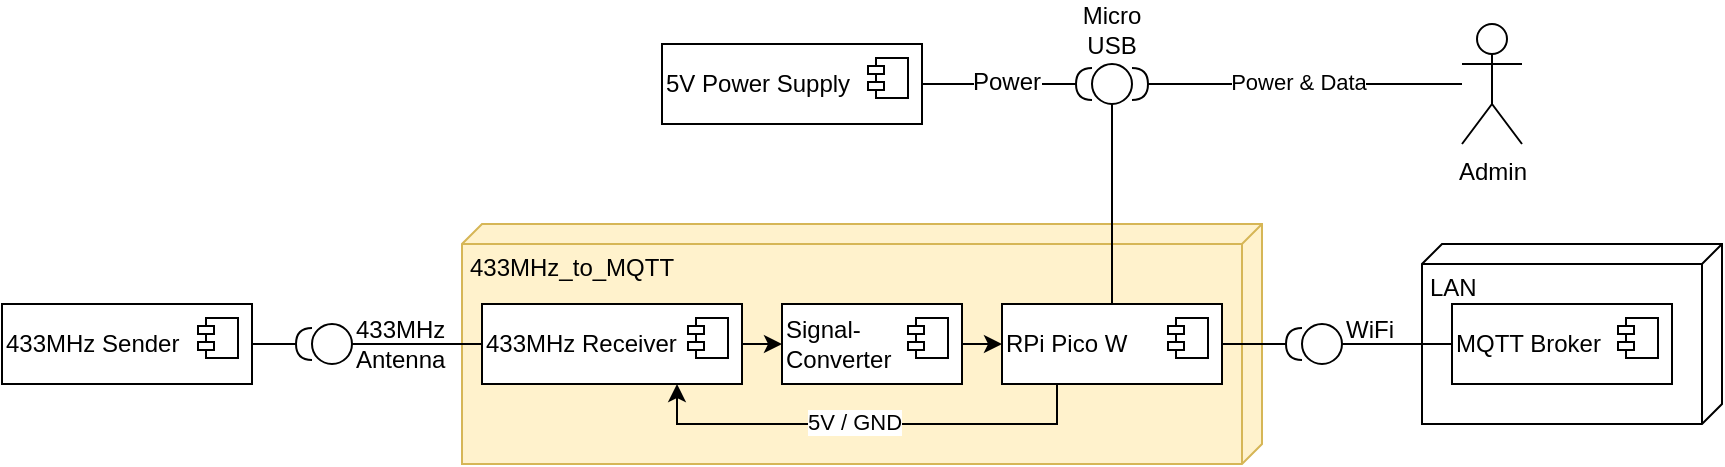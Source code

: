 <mxfile version="24.2.5" type="device">
  <diagram name="Page-1" id="5f0bae14-7c28-e335-631c-24af17079c00">
    <mxGraphModel dx="1114" dy="600" grid="1" gridSize="10" guides="1" tooltips="1" connect="1" arrows="1" fold="1" page="1" pageScale="1" pageWidth="1169" pageHeight="827" background="none" math="0" shadow="0">
      <root>
        <mxCell id="0" />
        <mxCell id="1" parent="0" />
        <mxCell id="39150e848f15840c-2" value="433MHz_to_MQTT" style="verticalAlign=top;align=left;spacingTop=8;spacingLeft=2;spacingRight=12;shape=cube;size=10;direction=south;fontStyle=0;html=1;rounded=0;shadow=0;comic=0;labelBackgroundColor=none;strokeWidth=1;fontFamily=Helvetica;fontSize=12;fillColor=#fff2cc;strokeColor=#d6b656;" parent="1" vertex="1">
          <mxGeometry x="450" y="220" width="400" height="120" as="geometry" />
        </mxCell>
        <mxCell id="39150e848f15840c-3" value="LAN" style="verticalAlign=top;align=left;spacingTop=8;spacingLeft=2;spacingRight=12;shape=cube;size=10;direction=south;fontStyle=0;html=1;rounded=0;shadow=0;comic=0;labelBackgroundColor=none;strokeWidth=1;fontFamily=Helvetica;fontSize=12;" parent="1" vertex="1">
          <mxGeometry x="930" y="230" width="150" height="90" as="geometry" />
        </mxCell>
        <mxCell id="39150e848f15840c-9" value="WiFi&lt;div style=&quot;font-size: 12px;&quot;&gt;&lt;br style=&quot;font-size: 12px;&quot;&gt;&lt;/div&gt;" style="ellipse;whiteSpace=wrap;html=1;rounded=0;shadow=0;comic=0;labelBackgroundColor=none;strokeWidth=1;fontFamily=Helvetica;fontSize=12;align=left;direction=west;verticalAlign=middle;labelPosition=right;verticalLabelPosition=middle;" parent="1" vertex="1">
          <mxGeometry x="870" y="270" width="20" height="20" as="geometry" />
        </mxCell>
        <mxCell id="39150e848f15840c-12" style="edgeStyle=none;rounded=0;html=1;labelBackgroundColor=none;startArrow=none;startFill=0;startSize=8;endArrow=none;endFill=0;endSize=16;fontFamily=Helvetica;fontSize=12;exitX=0;exitY=0.5;exitDx=0;exitDy=0;" parent="1" source="sCqgUqoKJqbZPPgW2IgT-26" target="39150e848f15840c-9" edge="1">
          <mxGeometry relative="1" as="geometry">
            <mxPoint x="1010.0" y="310.0" as="sourcePoint" />
          </mxGeometry>
        </mxCell>
        <mxCell id="_g9zdEcOYTViBknSVJwx-2" style="edgeStyle=orthogonalEdgeStyle;rounded=0;orthogonalLoop=1;jettySize=auto;html=1;exitX=0;exitY=0.5;exitDx=0;exitDy=0;entryX=0;entryY=0.5;entryDx=0;entryDy=0;endArrow=none;endFill=0;fontFamily=Helvetica;fontSize=12;" parent="1" source="beCBsW8G4Jq02-bQAGJO-1" target="sCqgUqoKJqbZPPgW2IgT-4" edge="1">
          <mxGeometry relative="1" as="geometry">
            <mxPoint x="550.0" y="310" as="targetPoint" />
          </mxGeometry>
        </mxCell>
        <mxCell id="beCBsW8G4Jq02-bQAGJO-1" value="&lt;font style=&quot;font-size: 12px;&quot;&gt;433MHz Antenna&lt;/font&gt;" style="ellipse;whiteSpace=wrap;html=1;rounded=0;shadow=0;comic=0;labelBackgroundColor=none;strokeWidth=1;fontFamily=Helvetica;fontSize=12;align=left;direction=west;verticalAlign=middle;labelPosition=right;verticalLabelPosition=middle;" parent="1" vertex="1">
          <mxGeometry x="375" y="270" width="20" height="20" as="geometry" />
        </mxCell>
        <mxCell id="sCqgUqoKJqbZPPgW2IgT-8" style="edgeStyle=orthogonalEdgeStyle;rounded=0;orthogonalLoop=1;jettySize=auto;html=1;exitX=1;exitY=0.5;exitDx=0;exitDy=0;entryX=1;entryY=0.5;entryDx=0;entryDy=0;endArrow=halfCircle;endFill=0;fontFamily=Helvetica;fontSize=12;" parent="1" source="sCqgUqoKJqbZPPgW2IgT-2" target="39150e848f15840c-9" edge="1">
          <mxGeometry relative="1" as="geometry">
            <mxPoint x="782.5" y="300" as="sourcePoint" />
            <mxPoint x="775" y="460" as="targetPoint" />
            <Array as="points">
              <mxPoint x="860" y="280" />
              <mxPoint x="860" y="280" />
            </Array>
          </mxGeometry>
        </mxCell>
        <mxCell id="sCqgUqoKJqbZPPgW2IgT-23" style="edgeStyle=orthogonalEdgeStyle;rounded=0;orthogonalLoop=1;jettySize=auto;html=1;entryX=0.5;entryY=0;entryDx=0;entryDy=0;endArrow=none;endFill=0;exitX=0.5;exitY=0;exitDx=0;exitDy=0;fontFamily=Helvetica;fontSize=12;" parent="1" source="sCqgUqoKJqbZPPgW2IgT-2" target="sCqgUqoKJqbZPPgW2IgT-18" edge="1">
          <mxGeometry relative="1" as="geometry">
            <mxPoint x="860" y="380" as="sourcePoint" />
          </mxGeometry>
        </mxCell>
        <mxCell id="sCqgUqoKJqbZPPgW2IgT-42" style="edgeStyle=orthogonalEdgeStyle;rounded=0;orthogonalLoop=1;jettySize=auto;html=1;exitX=0.25;exitY=1;exitDx=0;exitDy=0;entryX=0.75;entryY=1;entryDx=0;entryDy=0;" parent="1" source="sCqgUqoKJqbZPPgW2IgT-2" target="sCqgUqoKJqbZPPgW2IgT-4" edge="1">
          <mxGeometry relative="1" as="geometry" />
        </mxCell>
        <mxCell id="sCqgUqoKJqbZPPgW2IgT-43" value="5V / GND" style="edgeLabel;html=1;align=center;verticalAlign=middle;resizable=0;points=[];" parent="sCqgUqoKJqbZPPgW2IgT-42" vertex="1" connectable="0">
          <mxGeometry x="0.059" y="-1" relative="1" as="geometry">
            <mxPoint as="offset" />
          </mxGeometry>
        </mxCell>
        <mxCell id="sCqgUqoKJqbZPPgW2IgT-2" value="RPi Pico W" style="html=1;dropTarget=0;whiteSpace=wrap;align=left;fontFamily=Helvetica;fontSize=12;" parent="1" vertex="1">
          <mxGeometry x="720" y="260" width="110" height="40" as="geometry" />
        </mxCell>
        <mxCell id="sCqgUqoKJqbZPPgW2IgT-3" value="" style="shape=module;jettyWidth=8;jettyHeight=4;fontFamily=Helvetica;fontSize=12;" parent="sCqgUqoKJqbZPPgW2IgT-2" vertex="1">
          <mxGeometry x="1" width="20" height="20" relative="1" as="geometry">
            <mxPoint x="-27" y="7" as="offset" />
          </mxGeometry>
        </mxCell>
        <mxCell id="sCqgUqoKJqbZPPgW2IgT-12" style="edgeStyle=orthogonalEdgeStyle;rounded=0;orthogonalLoop=1;jettySize=auto;html=1;exitX=1;exitY=0.5;exitDx=0;exitDy=0;entryX=0;entryY=0.5;entryDx=0;entryDy=0;endArrow=classic;endFill=1;fontFamily=Helvetica;fontSize=12;" parent="1" source="sCqgUqoKJqbZPPgW2IgT-4" target="sCqgUqoKJqbZPPgW2IgT-9" edge="1">
          <mxGeometry relative="1" as="geometry" />
        </mxCell>
        <mxCell id="sCqgUqoKJqbZPPgW2IgT-4" value="&lt;span style=&quot;text-wrap: nowrap; font-size: 12px;&quot;&gt;433MHz Receiver&lt;/span&gt;" style="html=1;dropTarget=0;whiteSpace=wrap;align=left;fontFamily=Helvetica;fontSize=12;" parent="1" vertex="1">
          <mxGeometry x="460" y="260" width="130" height="40" as="geometry" />
        </mxCell>
        <mxCell id="sCqgUqoKJqbZPPgW2IgT-5" value="" style="shape=module;jettyWidth=8;jettyHeight=4;fontFamily=Helvetica;fontSize=12;" parent="sCqgUqoKJqbZPPgW2IgT-4" vertex="1">
          <mxGeometry x="1" width="20" height="20" relative="1" as="geometry">
            <mxPoint x="-27" y="7" as="offset" />
          </mxGeometry>
        </mxCell>
        <mxCell id="sCqgUqoKJqbZPPgW2IgT-13" style="edgeStyle=orthogonalEdgeStyle;rounded=0;orthogonalLoop=1;jettySize=auto;html=1;exitX=1;exitY=0.5;exitDx=0;exitDy=0;entryX=0;entryY=0.5;entryDx=0;entryDy=0;endArrow=classic;endFill=1;fontFamily=Helvetica;fontSize=12;" parent="1" source="sCqgUqoKJqbZPPgW2IgT-9" target="sCqgUqoKJqbZPPgW2IgT-2" edge="1">
          <mxGeometry relative="1" as="geometry" />
        </mxCell>
        <mxCell id="sCqgUqoKJqbZPPgW2IgT-9" value="&lt;div style=&quot;font-size: 12px;&quot;&gt;Signal-&lt;/div&gt;&lt;div style=&quot;font-size: 12px;&quot;&gt;Converter&lt;/div&gt;" style="html=1;dropTarget=0;whiteSpace=wrap;align=left;fontFamily=Helvetica;fontSize=12;" parent="1" vertex="1">
          <mxGeometry x="610" y="260" width="90" height="40" as="geometry" />
        </mxCell>
        <mxCell id="sCqgUqoKJqbZPPgW2IgT-10" value="" style="shape=module;jettyWidth=8;jettyHeight=4;fontFamily=Helvetica;fontSize=12;" parent="sCqgUqoKJqbZPPgW2IgT-9" vertex="1">
          <mxGeometry x="1" width="20" height="20" relative="1" as="geometry">
            <mxPoint x="-27" y="7" as="offset" />
          </mxGeometry>
        </mxCell>
        <mxCell id="sCqgUqoKJqbZPPgW2IgT-16" style="rounded=0;orthogonalLoop=1;jettySize=auto;html=1;exitX=1;exitY=0.5;exitDx=0;exitDy=0;entryX=1;entryY=0.5;entryDx=0;entryDy=0;endArrow=halfCircle;endFill=0;fontFamily=Helvetica;fontSize=12;" parent="1" source="sCqgUqoKJqbZPPgW2IgT-14" target="beCBsW8G4Jq02-bQAGJO-1" edge="1">
          <mxGeometry relative="1" as="geometry" />
        </mxCell>
        <mxCell id="sCqgUqoKJqbZPPgW2IgT-17" value="&lt;div style=&quot;font-size: 12px;&quot;&gt;&lt;br style=&quot;font-size: 12px;&quot;&gt;&lt;/div&gt;" style="edgeLabel;html=1;align=center;verticalAlign=middle;resizable=0;points=[];fontFamily=Helvetica;fontSize=12;" parent="sCqgUqoKJqbZPPgW2IgT-16" vertex="1" connectable="0">
          <mxGeometry x="0.024" y="-1" relative="1" as="geometry">
            <mxPoint as="offset" />
          </mxGeometry>
        </mxCell>
        <mxCell id="sCqgUqoKJqbZPPgW2IgT-14" value="&lt;span style=&quot;text-wrap: nowrap; font-size: 12px;&quot;&gt;433MHz Sender&lt;/span&gt;" style="html=1;dropTarget=0;whiteSpace=wrap;align=left;fontFamily=Helvetica;fontSize=12;" parent="1" vertex="1">
          <mxGeometry x="220" y="260" width="125" height="40" as="geometry" />
        </mxCell>
        <mxCell id="sCqgUqoKJqbZPPgW2IgT-15" value="" style="shape=module;jettyWidth=8;jettyHeight=4;fontFamily=Helvetica;fontSize=12;" parent="sCqgUqoKJqbZPPgW2IgT-14" vertex="1">
          <mxGeometry x="1" width="20" height="20" relative="1" as="geometry">
            <mxPoint x="-27" y="7" as="offset" />
          </mxGeometry>
        </mxCell>
        <mxCell id="sCqgUqoKJqbZPPgW2IgT-18" value="Micro USB" style="ellipse;whiteSpace=wrap;html=1;rounded=0;shadow=0;comic=0;labelBackgroundColor=none;strokeWidth=1;fontFamily=Helvetica;fontSize=12;align=center;direction=west;verticalAlign=bottom;labelPosition=center;verticalLabelPosition=top;" parent="1" vertex="1">
          <mxGeometry x="765" y="140" width="20" height="20" as="geometry" />
        </mxCell>
        <mxCell id="sCqgUqoKJqbZPPgW2IgT-25" value="" style="edgeStyle=orthogonalEdgeStyle;rounded=0;orthogonalLoop=1;jettySize=auto;html=1;endArrow=halfCircle;endFill=0;fontFamily=Helvetica;fontSize=12;" parent="1" source="sCqgUqoKJqbZPPgW2IgT-24" target="sCqgUqoKJqbZPPgW2IgT-18" edge="1">
          <mxGeometry relative="1" as="geometry" />
        </mxCell>
        <mxCell id="sCqgUqoKJqbZPPgW2IgT-41" value="Power &amp;amp; Data" style="edgeLabel;html=1;align=center;verticalAlign=middle;resizable=0;points=[];" parent="sCqgUqoKJqbZPPgW2IgT-25" vertex="1" connectable="0">
          <mxGeometry x="-0.001" y="-1" relative="1" as="geometry">
            <mxPoint as="offset" />
          </mxGeometry>
        </mxCell>
        <mxCell id="sCqgUqoKJqbZPPgW2IgT-24" value="Admin" style="shape=umlActor;verticalLabelPosition=bottom;verticalAlign=top;html=1;fontFamily=Helvetica;fontSize=12;" parent="1" vertex="1">
          <mxGeometry x="950" y="120" width="30" height="60" as="geometry" />
        </mxCell>
        <mxCell id="sCqgUqoKJqbZPPgW2IgT-26" value="MQTT Broker" style="html=1;dropTarget=0;whiteSpace=wrap;align=left;fontFamily=Helvetica;fontSize=12;" parent="1" vertex="1">
          <mxGeometry x="945" y="260" width="110" height="40" as="geometry" />
        </mxCell>
        <mxCell id="sCqgUqoKJqbZPPgW2IgT-27" value="" style="shape=module;jettyWidth=8;jettyHeight=4;fontFamily=Helvetica;fontSize=12;" parent="sCqgUqoKJqbZPPgW2IgT-26" vertex="1">
          <mxGeometry x="1" width="20" height="20" relative="1" as="geometry">
            <mxPoint x="-27" y="7" as="offset" />
          </mxGeometry>
        </mxCell>
        <mxCell id="sCqgUqoKJqbZPPgW2IgT-39" value="" style="edgeStyle=orthogonalEdgeStyle;rounded=0;orthogonalLoop=1;jettySize=auto;html=1;endArrow=halfCircle;endFill=0;fontFamily=Helvetica;fontSize=12;" parent="1" source="sCqgUqoKJqbZPPgW2IgT-29" target="sCqgUqoKJqbZPPgW2IgT-18" edge="1">
          <mxGeometry relative="1" as="geometry" />
        </mxCell>
        <mxCell id="sCqgUqoKJqbZPPgW2IgT-40" value="&lt;font style=&quot;font-size: 12px;&quot;&gt;Power&lt;/font&gt;" style="edgeLabel;html=1;align=center;verticalAlign=middle;resizable=0;points=[];fontFamily=Helvetica;fontSize=12;" parent="sCqgUqoKJqbZPPgW2IgT-39" vertex="1" connectable="0">
          <mxGeometry x="-0.008" y="1" relative="1" as="geometry">
            <mxPoint as="offset" />
          </mxGeometry>
        </mxCell>
        <mxCell id="sCqgUqoKJqbZPPgW2IgT-29" value="5V Power Supply" style="html=1;dropTarget=0;whiteSpace=wrap;align=left;fontFamily=Helvetica;fontSize=12;" parent="1" vertex="1">
          <mxGeometry x="550" y="130" width="130" height="40" as="geometry" />
        </mxCell>
        <mxCell id="sCqgUqoKJqbZPPgW2IgT-30" value="" style="shape=module;jettyWidth=8;jettyHeight=4;fontFamily=Helvetica;fontSize=12;" parent="sCqgUqoKJqbZPPgW2IgT-29" vertex="1">
          <mxGeometry x="1" width="20" height="20" relative="1" as="geometry">
            <mxPoint x="-27" y="7" as="offset" />
          </mxGeometry>
        </mxCell>
      </root>
    </mxGraphModel>
  </diagram>
</mxfile>
